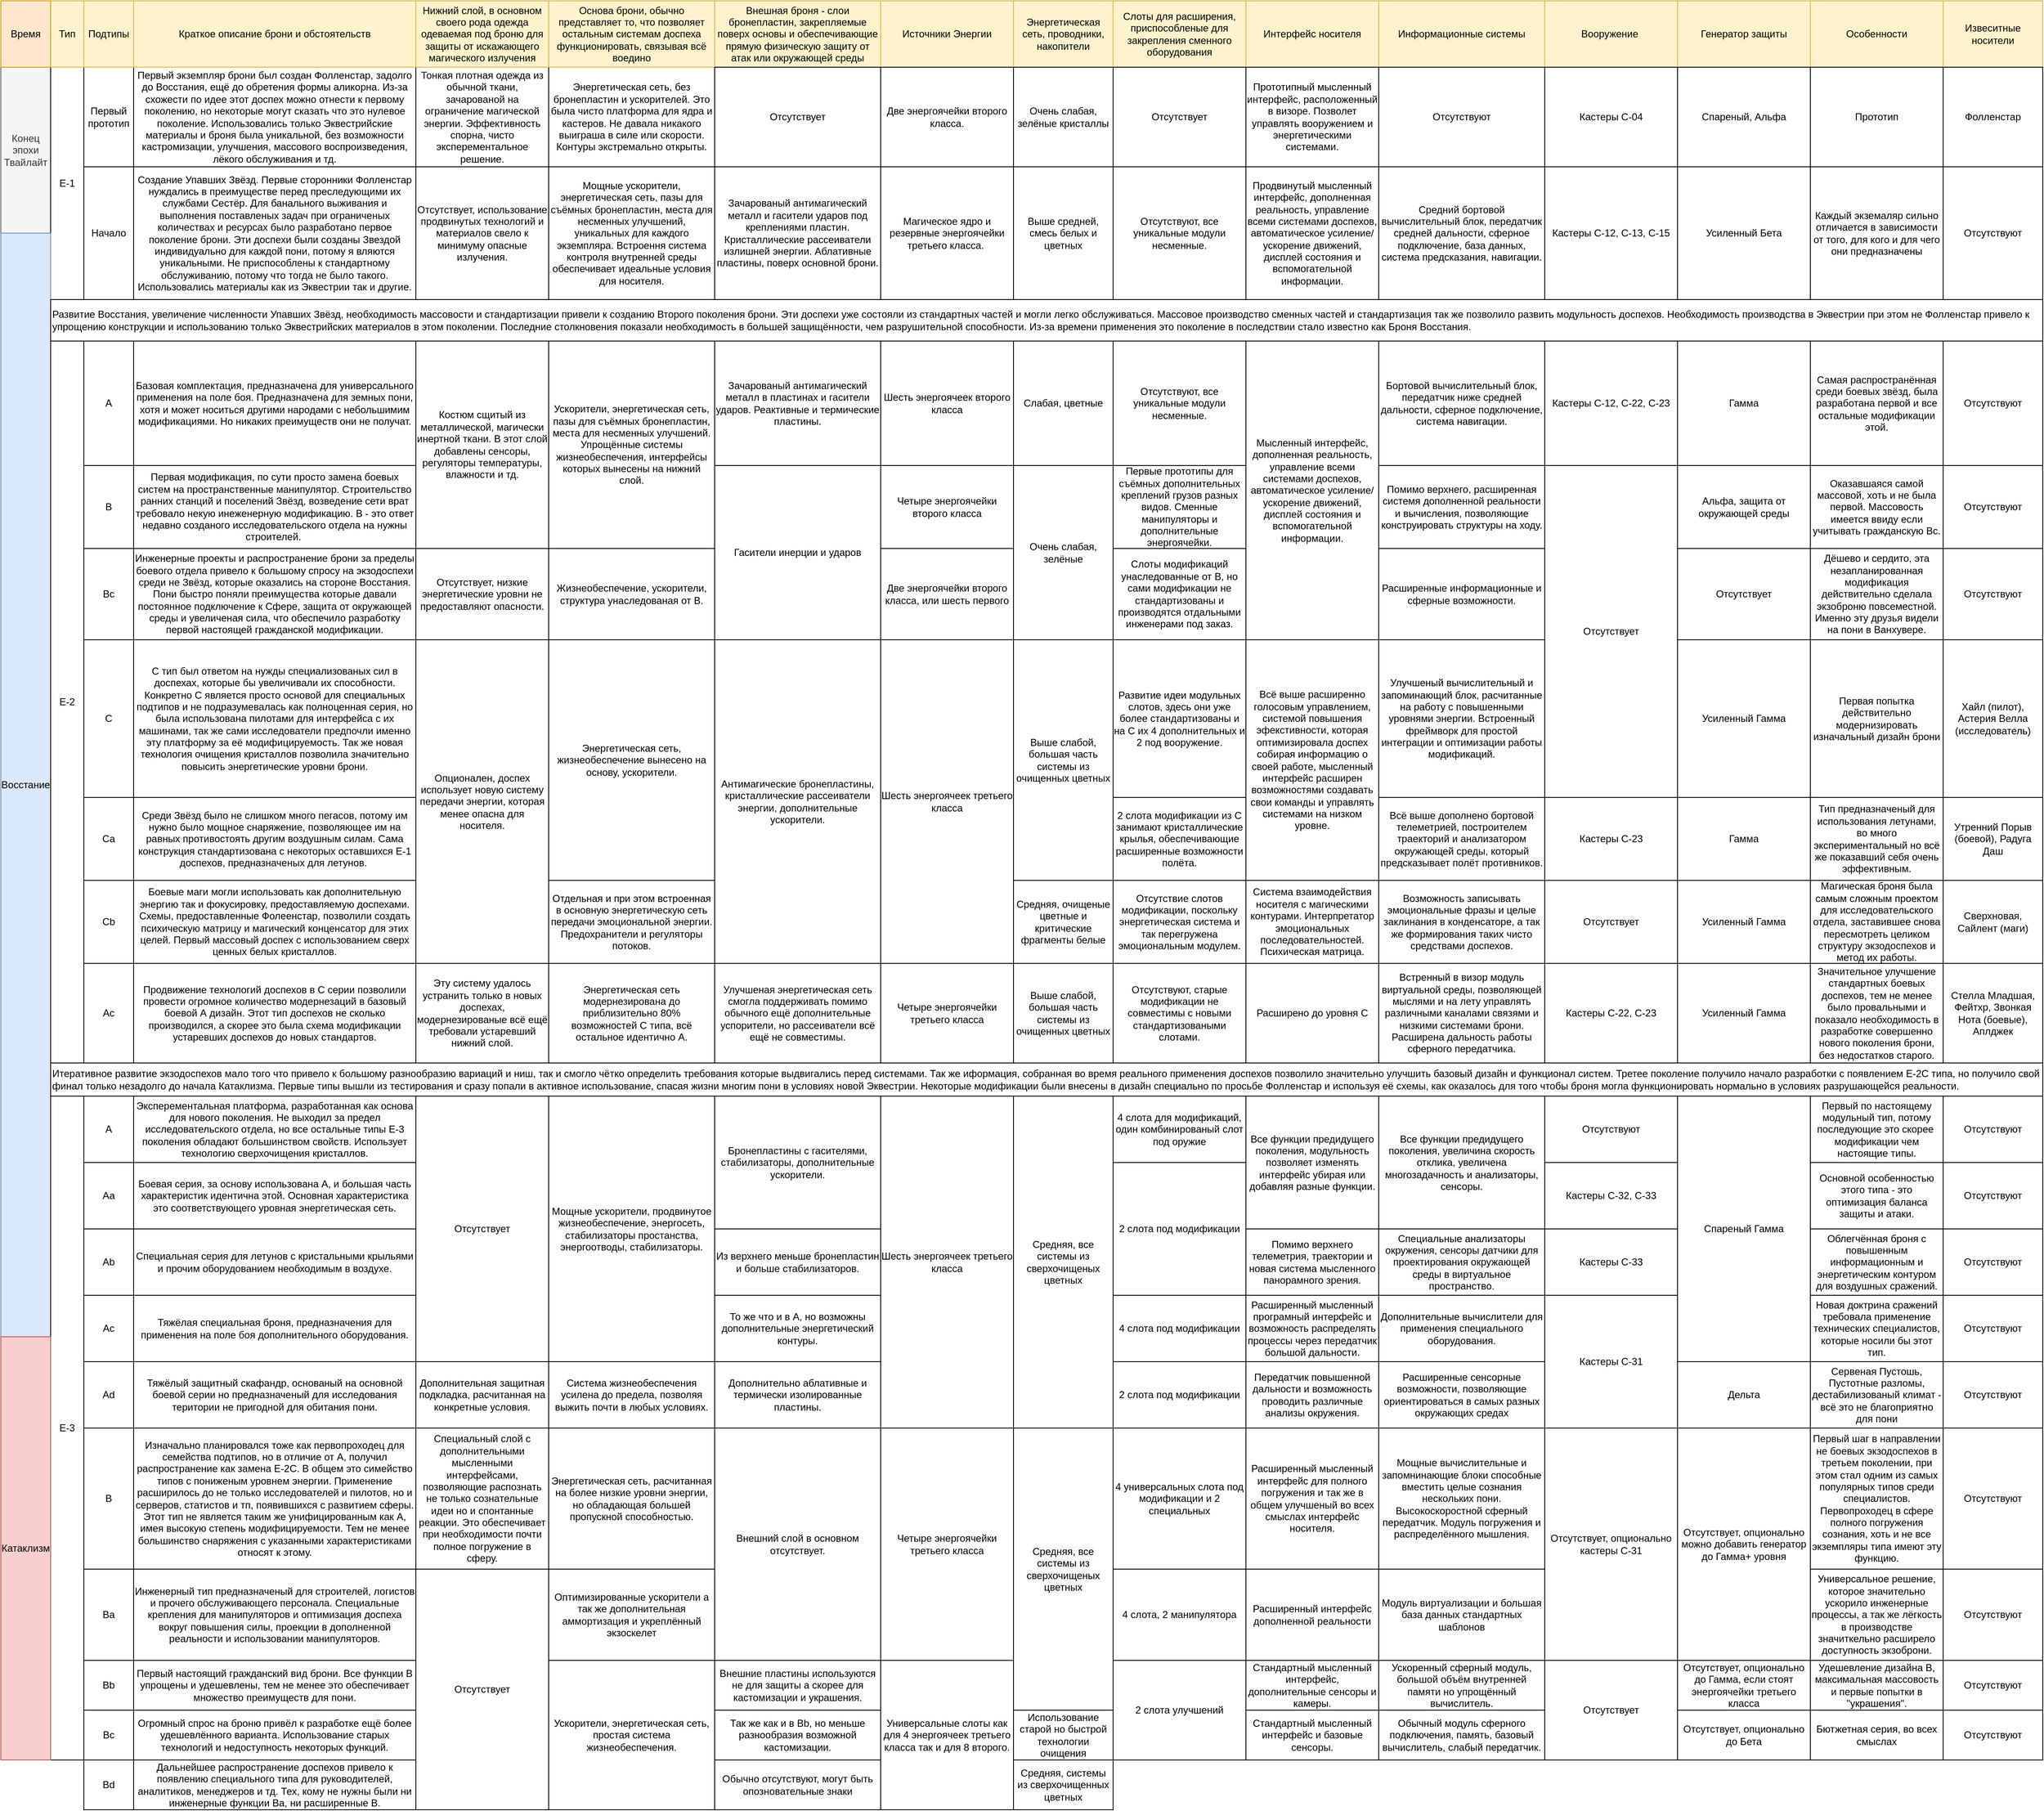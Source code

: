 <mxfile version="16.1.2" type="device"><diagram id="haF-Vt20uxTqzsdnE4zw" name="Page-1"><mxGraphModel dx="2271" dy="924" grid="1" gridSize="10" guides="1" tooltips="1" connect="1" arrows="1" fold="1" page="1" pageScale="1" pageWidth="850" pageHeight="1100" math="0" shadow="0"><root><mxCell id="0"/><mxCell id="1" parent="0"/><mxCell id="5jTyC49jJKsNOE4Yu5OL-2" value="&lt;div&gt;&lt;span&gt;Создание Упавших Звёзд. Первые сторонники Фолленстар нуждались в преимуществе перед преследующими их службами Сестёр. Для банального выживания и выполнения поставленых задач при ограниченых количествах и ресурсах было разработано первое поколение брони. Эти доспехи были созданы Звездой индивидуально для каждой пони, потому я вляются уникальными. Не приспособлены к стандартному обслуживанию, потому что тогда не было такого. Использовались материалы как из Эквестрии так и другие.&lt;/span&gt;&lt;/div&gt;" style="rounded=0;whiteSpace=wrap;html=1;align=center;" parent="1" vertex="1"><mxGeometry x="20" y="240" width="340" height="160" as="geometry"/></mxCell><mxCell id="5jTyC49jJKsNOE4Yu5OL-4" value="Конец эпохи Твайлайт" style="rounded=0;whiteSpace=wrap;html=1;fillColor=#f5f5f5;strokeColor=#666666;fontColor=#333333;" parent="1" vertex="1"><mxGeometry x="-140" y="120" width="60" height="200" as="geometry"/></mxCell><mxCell id="5jTyC49jJKsNOE4Yu5OL-5" value="E-1" style="whiteSpace=wrap;html=1;" parent="1" vertex="1"><mxGeometry x="-80" y="120" width="40" height="280" as="geometry"/></mxCell><mxCell id="5jTyC49jJKsNOE4Yu5OL-6" value="&lt;div&gt;&lt;span&gt;Первый экземпляр брони был создан Фолленстар, задолго до Восстания, ещё до обретения формы аликорна. Из-за схожести по идее этот доспех можно отнести к первому поколению, но некоторые могут сказать что это нулевое поколение. Использовались только Эквестрийские материалы и броня была уникальной, без возможности кастромизации, улучшения, массового воспроизведения, лёкого обслуживания и тд.&lt;/span&gt;&lt;/div&gt;" style="rounded=0;whiteSpace=wrap;html=1;align=center;" parent="1" vertex="1"><mxGeometry x="20" y="120" width="340" height="120" as="geometry"/></mxCell><mxCell id="5jTyC49jJKsNOE4Yu5OL-7" value="Тонкая плотная одежда из обычной ткани, зачарованой на ограничение магической энергии. Эффективность спорна, чисто эксперементальное решение." style="whiteSpace=wrap;html=1;" parent="1" vertex="1"><mxGeometry x="360" y="120" width="160" height="120" as="geometry"/></mxCell><mxCell id="5jTyC49jJKsNOE4Yu5OL-8" value="Энергетическая сеть, без бронепластин и ускорителей. Это была чисто платформа для ядра и кастеров. Не давала никакого выиграша в силе или скорости. Контуры экстремально открыты." style="whiteSpace=wrap;html=1;" parent="1" vertex="1"><mxGeometry x="520" y="120" width="200" height="120" as="geometry"/></mxCell><mxCell id="5jTyC49jJKsNOE4Yu5OL-9" value="Нижний слой, в основном своего рода одежда одеваемая под броню для защиты от искажающего магического излучения" style="whiteSpace=wrap;html=1;fillColor=#fff2cc;strokeColor=#d6b656;" parent="1" vertex="1"><mxGeometry x="360" y="40" width="160" height="80" as="geometry"/></mxCell><mxCell id="5jTyC49jJKsNOE4Yu5OL-10" value="Основа брони, обычно представляет то, что позволяет остальным системам доспеха функционировать, связывая всё воедино" style="whiteSpace=wrap;html=1;fillColor=#fff2cc;strokeColor=#d6b656;" parent="1" vertex="1"><mxGeometry x="520" y="40" width="200" height="80" as="geometry"/></mxCell><mxCell id="5jTyC49jJKsNOE4Yu5OL-11" value="Внешная броня - слои бронепластин, закрепляемые поверх основы и обеспечивающие прямую физическую защиту от атак или окружающей среды" style="whiteSpace=wrap;html=1;fillColor=#fff2cc;strokeColor=#d6b656;" parent="1" vertex="1"><mxGeometry x="720" y="40" width="200" height="80" as="geometry"/></mxCell><mxCell id="5jTyC49jJKsNOE4Yu5OL-12" value="Отсутствует" style="whiteSpace=wrap;html=1;" parent="1" vertex="1"><mxGeometry x="720" y="120" width="200" height="120" as="geometry"/></mxCell><mxCell id="5jTyC49jJKsNOE4Yu5OL-13" value="Слоты для расширения, приспособленые для закрепления сменного оборудования" style="whiteSpace=wrap;html=1;fillColor=#fff2cc;strokeColor=#d6b656;" parent="1" vertex="1"><mxGeometry x="1200" y="40" width="160" height="80" as="geometry"/></mxCell><mxCell id="5jTyC49jJKsNOE4Yu5OL-14" value="Отсутствует" style="whiteSpace=wrap;html=1;" parent="1" vertex="1"><mxGeometry x="1200" y="120" width="160" height="120" as="geometry"/></mxCell><mxCell id="5jTyC49jJKsNOE4Yu5OL-15" value="Вооружение&amp;nbsp;" style="whiteSpace=wrap;html=1;fillColor=#fff2cc;strokeColor=#d6b656;" parent="1" vertex="1"><mxGeometry x="1720" y="40" width="160" height="80" as="geometry"/></mxCell><mxCell id="5jTyC49jJKsNOE4Yu5OL-16" value="Кастеры C-04" style="whiteSpace=wrap;html=1;" parent="1" vertex="1"><mxGeometry x="1720" y="120" width="160" height="120" as="geometry"/></mxCell><mxCell id="5jTyC49jJKsNOE4Yu5OL-17" value="Генератор защиты" style="whiteSpace=wrap;html=1;fillColor=#fff2cc;strokeColor=#d6b656;" parent="1" vertex="1"><mxGeometry x="1880" y="40" width="160" height="80" as="geometry"/></mxCell><mxCell id="5jTyC49jJKsNOE4Yu5OL-24" value="Источники Энергии" style="whiteSpace=wrap;html=1;fillColor=#fff2cc;strokeColor=#d6b656;" parent="1" vertex="1"><mxGeometry x="920" y="40" width="160" height="80" as="geometry"/></mxCell><mxCell id="5jTyC49jJKsNOE4Yu5OL-25" value="Энергетическая сеть, проводники, накопители" style="whiteSpace=wrap;html=1;fillColor=#fff2cc;strokeColor=#d6b656;" parent="1" vertex="1"><mxGeometry x="1080" y="40" width="120" height="80" as="geometry"/></mxCell><mxCell id="5jTyC49jJKsNOE4Yu5OL-26" value="Две энергоячейки второго класса." style="whiteSpace=wrap;html=1;" parent="1" vertex="1"><mxGeometry x="920" y="120" width="160" height="120" as="geometry"/></mxCell><mxCell id="5jTyC49jJKsNOE4Yu5OL-27" value="Очень слабая, зелёные кристаллы" style="whiteSpace=wrap;html=1;" parent="1" vertex="1"><mxGeometry x="1080" y="120" width="120" height="120" as="geometry"/></mxCell><mxCell id="5jTyC49jJKsNOE4Yu5OL-28" value="Интерфейс носителя" style="whiteSpace=wrap;html=1;fillColor=#fff2cc;strokeColor=#d6b656;" parent="1" vertex="1"><mxGeometry x="1360" y="40" width="160" height="80" as="geometry"/></mxCell><mxCell id="5jTyC49jJKsNOE4Yu5OL-29" value="Прототипный мысленный интерфейс, расположенный в визоре. Позволет управлять вооружением и энергетическими системами." style="whiteSpace=wrap;html=1;" parent="1" vertex="1"><mxGeometry x="1360" y="120" width="160" height="120" as="geometry"/></mxCell><mxCell id="5jTyC49jJKsNOE4Yu5OL-30" value="Информационные системы" style="whiteSpace=wrap;html=1;fillColor=#fff2cc;strokeColor=#d6b656;" parent="1" vertex="1"><mxGeometry x="1520" y="40" width="200" height="80" as="geometry"/></mxCell><mxCell id="5jTyC49jJKsNOE4Yu5OL-31" value="Отсутствуют" style="whiteSpace=wrap;html=1;" parent="1" vertex="1"><mxGeometry x="1520" y="120" width="200" height="120" as="geometry"/></mxCell><mxCell id="5jTyC49jJKsNOE4Yu5OL-32" value="Спареный, Альфа" style="whiteSpace=wrap;html=1;" parent="1" vertex="1"><mxGeometry x="1880" y="120" width="160" height="120" as="geometry"/></mxCell><mxCell id="5jTyC49jJKsNOE4Yu5OL-33" value="Особенности" style="whiteSpace=wrap;html=1;fillColor=#fff2cc;strokeColor=#d6b656;" parent="1" vertex="1"><mxGeometry x="2040" y="40" width="160" height="80" as="geometry"/></mxCell><mxCell id="5jTyC49jJKsNOE4Yu5OL-34" value="Прототип" style="whiteSpace=wrap;html=1;" parent="1" vertex="1"><mxGeometry x="2040" y="120" width="160" height="120" as="geometry"/></mxCell><mxCell id="5jTyC49jJKsNOE4Yu5OL-35" value="Краткое описание брони и обстоятельств" style="whiteSpace=wrap;html=1;fillColor=#fff2cc;strokeColor=#d6b656;" parent="1" vertex="1"><mxGeometry x="20" y="40" width="340" height="80" as="geometry"/></mxCell><mxCell id="5jTyC49jJKsNOE4Yu5OL-36" value="Первый прототип" style="whiteSpace=wrap;html=1;" parent="1" vertex="1"><mxGeometry x="-40" y="120" width="60" height="120" as="geometry"/></mxCell><mxCell id="5jTyC49jJKsNOE4Yu5OL-38" value="Подтипы" style="whiteSpace=wrap;html=1;fillColor=#fff2cc;strokeColor=#d6b656;" parent="1" vertex="1"><mxGeometry x="-40" y="40" width="60" height="80" as="geometry"/></mxCell><mxCell id="5jTyC49jJKsNOE4Yu5OL-39" value="Тип" style="whiteSpace=wrap;html=1;fillColor=#fff2cc;strokeColor=#d6b656;" parent="1" vertex="1"><mxGeometry x="-80" y="40" width="40" height="80" as="geometry"/></mxCell><mxCell id="5jTyC49jJKsNOE4Yu5OL-40" value="Время" style="whiteSpace=wrap;html=1;fillColor=#ffe6cc;strokeColor=#d79b00;" parent="1" vertex="1"><mxGeometry x="-140" y="40" width="60" height="80" as="geometry"/></mxCell><mxCell id="5jTyC49jJKsNOE4Yu5OL-43" value="Начало" style="whiteSpace=wrap;html=1;" parent="1" vertex="1"><mxGeometry x="-40" y="240" width="60" height="160" as="geometry"/></mxCell><mxCell id="5jTyC49jJKsNOE4Yu5OL-44" value="Отсутствует, использование продвинутых технологий и материалов свело к минимуму опасные излучения." style="whiteSpace=wrap;html=1;" parent="1" vertex="1"><mxGeometry x="360" y="240" width="160" height="160" as="geometry"/></mxCell><mxCell id="5jTyC49jJKsNOE4Yu5OL-45" value="Восстание" style="whiteSpace=wrap;html=1;fillColor=#dae8fc;strokeColor=#6c8ebf;" parent="1" vertex="1"><mxGeometry x="-140" y="320" width="60" height="1330" as="geometry"/></mxCell><mxCell id="5jTyC49jJKsNOE4Yu5OL-46" value="Е-2" style="whiteSpace=wrap;html=1;" parent="1" vertex="1"><mxGeometry x="-80" y="450" width="40" height="870" as="geometry"/></mxCell><mxCell id="5jTyC49jJKsNOE4Yu5OL-47" value="Развитие Восстания, увеличение численности Упавших Звёзд, необходимость массовости и стандартизации привели к созданию Второго поколения брони. Эти доспехи уже состояли из стандартных частей и могли легко обслуживаться. Массовое производство сменных частей и стандартизация так же позволило развить модульность доспехов. Необходимость производства в Эквестрии при этом не Фолленстар привело к упрощению конструкции и использованию только Эквестрийских материалов в этом поколении. Последние столкновения показали необходимость в большей защищённости, чем разрушительной способности. Из-за времени применения это поколение в последствии стало известно как Броня Восстания." style="whiteSpace=wrap;html=1;align=left;" parent="1" vertex="1"><mxGeometry x="-80" y="400" width="2400" height="50" as="geometry"/></mxCell><mxCell id="5jTyC49jJKsNOE4Yu5OL-48" value="Мощные ускорители, энергетическая сеть, пазы для съёмных бронепластин, места для несменных улучшений, уникальных для каждого экземпляра. Встроення система контроля внутренней среды обеспечивает идеальные условия для носителя." style="whiteSpace=wrap;html=1;" parent="1" vertex="1"><mxGeometry x="520" y="240" width="200" height="160" as="geometry"/></mxCell><mxCell id="5jTyC49jJKsNOE4Yu5OL-49" value="Зачарованый антимагический металл и гасители ударов под креплениями пластин. Кристаллические рассеиватели излишней энергии. Аблативные пластины, поверх основной брони." style="whiteSpace=wrap;html=1;" parent="1" vertex="1"><mxGeometry x="720" y="240" width="200" height="160" as="geometry"/></mxCell><mxCell id="5jTyC49jJKsNOE4Yu5OL-50" value="Магическое ядро и резервные энергоячейки третьего класса.&amp;nbsp;" style="whiteSpace=wrap;html=1;" parent="1" vertex="1"><mxGeometry x="920" y="240" width="160" height="160" as="geometry"/></mxCell><mxCell id="5jTyC49jJKsNOE4Yu5OL-52" value="Выше средней, смесь белых и цветных" style="rounded=0;whiteSpace=wrap;html=1;" parent="1" vertex="1"><mxGeometry x="1080" y="240" width="120" height="160" as="geometry"/></mxCell><mxCell id="5jTyC49jJKsNOE4Yu5OL-53" value="Отсутствуют, все уникальные модули несменные." style="whiteSpace=wrap;html=1;" parent="1" vertex="1"><mxGeometry x="1200" y="240" width="160" height="160" as="geometry"/></mxCell><mxCell id="5jTyC49jJKsNOE4Yu5OL-54" value="Продвинутый мысленный интерфейс, дополненная реальность, управление всеми системами доспехов, автоматическое усиление/ускорение движений, дисплей состояния и вспомогательной информации." style="whiteSpace=wrap;html=1;" parent="1" vertex="1"><mxGeometry x="1360" y="240" width="160" height="160" as="geometry"/></mxCell><mxCell id="5jTyC49jJKsNOE4Yu5OL-55" value="Средний бортовой вычислительный блок, передатчик средней дальности, сферное подключение, база данных, система предсказания, навигации." style="whiteSpace=wrap;html=1;" parent="1" vertex="1"><mxGeometry x="1520" y="240" width="200" height="160" as="geometry"/></mxCell><mxCell id="5jTyC49jJKsNOE4Yu5OL-56" value="Кастеры С-12, С-13, С-15" style="whiteSpace=wrap;html=1;" parent="1" vertex="1"><mxGeometry x="1720" y="240" width="160" height="160" as="geometry"/></mxCell><mxCell id="5jTyC49jJKsNOE4Yu5OL-57" value="Усиленный Бета" style="whiteSpace=wrap;html=1;" parent="1" vertex="1"><mxGeometry x="1880" y="240" width="160" height="160" as="geometry"/></mxCell><mxCell id="5jTyC49jJKsNOE4Yu5OL-58" value="Каждый экземаляр сильно отличается в зависимости от того, для кого и для чего они предназначены" style="whiteSpace=wrap;html=1;" parent="1" vertex="1"><mxGeometry x="2040" y="240" width="160" height="160" as="geometry"/></mxCell><mxCell id="5jTyC49jJKsNOE4Yu5OL-59" value="A" style="whiteSpace=wrap;html=1;" parent="1" vertex="1"><mxGeometry x="-40" y="450" width="60" height="150" as="geometry"/></mxCell><mxCell id="5jTyC49jJKsNOE4Yu5OL-60" value="Базовая комплектация, предназначена для универсального применения на поле боя. Предназначена для земных пони, хотя и может носиться другими народами с небольшимим модификациями. Но никаких преимуществ они не получат." style="whiteSpace=wrap;html=1;" parent="1" vertex="1"><mxGeometry x="20" y="450" width="340" height="150" as="geometry"/></mxCell><mxCell id="5jTyC49jJKsNOE4Yu5OL-61" value="Костюм сщитый из металлической, магически инертной ткани. В этот слой добавлены сенсоры, регуляторы температуры, влажности и тд." style="whiteSpace=wrap;html=1;" parent="1" vertex="1"><mxGeometry x="360" y="450" width="160" height="250" as="geometry"/></mxCell><mxCell id="5jTyC49jJKsNOE4Yu5OL-62" value="Ускорители, энергетическая сеть, пазы для съёмных бронепластин, места для несменных улучшений. Упрощённые системы жизнеобеспечения, интерфейсы которых вынесены на нижний слой." style="whiteSpace=wrap;html=1;" parent="1" vertex="1"><mxGeometry x="520" y="450" width="200" height="250" as="geometry"/></mxCell><mxCell id="5jTyC49jJKsNOE4Yu5OL-63" value="Зачарованый антимагический металл в пластинах и гасители ударов. Реактивные и термические пластины." style="whiteSpace=wrap;html=1;" parent="1" vertex="1"><mxGeometry x="720" y="450" width="200" height="150" as="geometry"/></mxCell><mxCell id="5jTyC49jJKsNOE4Yu5OL-64" value="Шесть энергоячеек второго класса" style="whiteSpace=wrap;html=1;" parent="1" vertex="1"><mxGeometry x="920" y="450" width="160" height="150" as="geometry"/></mxCell><mxCell id="5jTyC49jJKsNOE4Yu5OL-66" value="Слабая, цветные" style="rounded=0;whiteSpace=wrap;html=1;" parent="1" vertex="1"><mxGeometry x="1080" y="450" width="120" height="150" as="geometry"/></mxCell><mxCell id="5jTyC49jJKsNOE4Yu5OL-67" value="Отсутствуют, все уникальные модули несменные." style="whiteSpace=wrap;html=1;" parent="1" vertex="1"><mxGeometry x="1200" y="450" width="160" height="150" as="geometry"/></mxCell><mxCell id="5jTyC49jJKsNOE4Yu5OL-68" value="Мысленный интерфейс, дополненная реальность, управление всеми системами доспехов, автоматическое усиление/ускорение движений, дисплей состояния и вспомогательной информации." style="whiteSpace=wrap;html=1;" parent="1" vertex="1"><mxGeometry x="1360" y="450" width="160" height="360" as="geometry"/></mxCell><mxCell id="5jTyC49jJKsNOE4Yu5OL-69" value="Бортовой вычислительный блок, передатчик ниже средней дальности, сферное подключение, система навигации." style="whiteSpace=wrap;html=1;" parent="1" vertex="1"><mxGeometry x="1520" y="450" width="200" height="150" as="geometry"/></mxCell><mxCell id="5jTyC49jJKsNOE4Yu5OL-70" value="Кастеры С-12, С-22, С-23" style="whiteSpace=wrap;html=1;" parent="1" vertex="1"><mxGeometry x="1720" y="450" width="160" height="150" as="geometry"/></mxCell><mxCell id="5jTyC49jJKsNOE4Yu5OL-71" value="Гамма" style="whiteSpace=wrap;html=1;" parent="1" vertex="1"><mxGeometry x="1880" y="450" width="160" height="150" as="geometry"/></mxCell><mxCell id="5jTyC49jJKsNOE4Yu5OL-72" value="Самая распространённая среди боевых звёзд, была разработана первой и все остальные модификации этой." style="whiteSpace=wrap;html=1;" parent="1" vertex="1"><mxGeometry x="2040" y="450" width="160" height="150" as="geometry"/></mxCell><mxCell id="5jTyC49jJKsNOE4Yu5OL-73" value="B" style="whiteSpace=wrap;html=1;" parent="1" vertex="1"><mxGeometry x="-40" y="600" width="60" height="100" as="geometry"/></mxCell><mxCell id="5jTyC49jJKsNOE4Yu5OL-74" value="Первая модификация, по сути просто замена боевых систем на пространственные манипулятор. Строительство ранних станций и поселений Звёзд, возведение сети врат требовало некую инеженерную модификацию. В - это ответ недавно созданого исследовательского отдела на нужны строителей.&amp;nbsp;" style="whiteSpace=wrap;html=1;" parent="1" vertex="1"><mxGeometry x="20" y="600" width="340" height="100" as="geometry"/></mxCell><mxCell id="5jTyC49jJKsNOE4Yu5OL-75" value="Гасители инерции и ударов" style="whiteSpace=wrap;html=1;" parent="1" vertex="1"><mxGeometry x="720" y="600" width="200" height="210" as="geometry"/></mxCell><mxCell id="5jTyC49jJKsNOE4Yu5OL-76" value="Четыре энергоячейки второго класса" style="whiteSpace=wrap;html=1;" parent="1" vertex="1"><mxGeometry x="920" y="600" width="160" height="100" as="geometry"/></mxCell><mxCell id="5jTyC49jJKsNOE4Yu5OL-77" value="Очень слабая, зелёные" style="whiteSpace=wrap;html=1;" parent="1" vertex="1"><mxGeometry x="1080" y="600" width="120" height="210" as="geometry"/></mxCell><mxCell id="5jTyC49jJKsNOE4Yu5OL-79" value="Первые прототипы для съёмных дополнительных креплений грузов разных видов. Сменные манипуляторы и дополнительные энергоячейки." style="whiteSpace=wrap;html=1;" parent="1" vertex="1"><mxGeometry x="1200" y="600" width="160" height="100" as="geometry"/></mxCell><mxCell id="5jTyC49jJKsNOE4Yu5OL-80" value="Помимо верхнего, расширенная системя дополненной реальности и вычисления, позволяющие конструировать структуры на ходу." style="whiteSpace=wrap;html=1;" parent="1" vertex="1"><mxGeometry x="1520" y="600" width="200" height="100" as="geometry"/></mxCell><mxCell id="5jTyC49jJKsNOE4Yu5OL-81" value="Отсутствует" style="whiteSpace=wrap;html=1;" parent="1" vertex="1"><mxGeometry x="1720" y="600" width="160" height="400" as="geometry"/></mxCell><mxCell id="5jTyC49jJKsNOE4Yu5OL-82" value="Альфа, защита от окружающей среды" style="whiteSpace=wrap;html=1;" parent="1" vertex="1"><mxGeometry x="1880" y="600" width="160" height="100" as="geometry"/></mxCell><mxCell id="5jTyC49jJKsNOE4Yu5OL-83" value="Оказавшаяся самой массовой, хоть и не была первой. Массовость имеется ввиду если учитывать гражданскую Вс." style="whiteSpace=wrap;html=1;" parent="1" vertex="1"><mxGeometry x="2040" y="600" width="160" height="100" as="geometry"/></mxCell><mxCell id="5jTyC49jJKsNOE4Yu5OL-84" value="Вс" style="whiteSpace=wrap;html=1;" parent="1" vertex="1"><mxGeometry x="-40" y="700" width="60" height="110" as="geometry"/></mxCell><mxCell id="5jTyC49jJKsNOE4Yu5OL-85" value="Инженерные проекты и распространение брони за пределы боевого отдела привело к большому спросу на экзодоспехи среди не Звёзд, которые оказались на стороне Восстания. Пони быстро поняли преимущества которые давали постоянное подключение к Сфере, защита от окружающей среды и увеличеная сила, что обеспечило разработку первой настоящей гражданской модификации." style="whiteSpace=wrap;html=1;" parent="1" vertex="1"><mxGeometry x="20" y="700" width="340" height="110" as="geometry"/></mxCell><mxCell id="5jTyC49jJKsNOE4Yu5OL-86" value="Отсутствует, низкие энергетические уровни не предоставляют опасности." style="whiteSpace=wrap;html=1;" parent="1" vertex="1"><mxGeometry x="360" y="700" width="160" height="110" as="geometry"/></mxCell><mxCell id="5jTyC49jJKsNOE4Yu5OL-87" value="Жизнеобеспечение, ускорители, структура унаследованая от В." style="whiteSpace=wrap;html=1;" parent="1" vertex="1"><mxGeometry x="520" y="700" width="200" height="110" as="geometry"/></mxCell><mxCell id="5jTyC49jJKsNOE4Yu5OL-89" value="Две энергоячейки второго класса, или шесть первого" style="whiteSpace=wrap;html=1;" parent="1" vertex="1"><mxGeometry x="920" y="700" width="160" height="110" as="geometry"/></mxCell><mxCell id="5jTyC49jJKsNOE4Yu5OL-90" value="Слоты модификаций унаследованные от В, но сами модификации не стандартизованы и производятся отдальными инженерами под заказ." style="whiteSpace=wrap;html=1;" parent="1" vertex="1"><mxGeometry x="1200" y="700" width="160" height="110" as="geometry"/></mxCell><mxCell id="5jTyC49jJKsNOE4Yu5OL-91" value="Расширенные информационные и сферные возможности." style="whiteSpace=wrap;html=1;" parent="1" vertex="1"><mxGeometry x="1520" y="700" width="200" height="110" as="geometry"/></mxCell><mxCell id="5jTyC49jJKsNOE4Yu5OL-92" value="Отсутствует" style="whiteSpace=wrap;html=1;" parent="1" vertex="1"><mxGeometry x="1880" y="700" width="160" height="110" as="geometry"/></mxCell><mxCell id="5jTyC49jJKsNOE4Yu5OL-93" value="Дёшево и сердито, эта незапланированная модификация действительно сделала экзоброню повсеместной. Именно эту друзья видели на пони в Ванхувере." style="whiteSpace=wrap;html=1;" parent="1" vertex="1"><mxGeometry x="2040" y="700" width="160" height="110" as="geometry"/></mxCell><mxCell id="5jTyC49jJKsNOE4Yu5OL-94" value="С" style="whiteSpace=wrap;html=1;" parent="1" vertex="1"><mxGeometry x="-40" y="810" width="60" height="190" as="geometry"/></mxCell><mxCell id="5jTyC49jJKsNOE4Yu5OL-95" value="С тип был ответом на нужды специализованых сил в доспехах, которые бы увеличивали их способности. Конкретно С является просто основой для специальных подтипов и не подразумевалась как полноценная серия, но была использована пилотами для интерфейса с их машинами, так же сами исследователи предпочли именно эту платформу за её модифицируемость. Так же новая технология очищения кристаллов позволила значительно повысить энергетические уровни брони." style="whiteSpace=wrap;html=1;" parent="1" vertex="1"><mxGeometry x="20" y="810" width="340" height="190" as="geometry"/></mxCell><mxCell id="5jTyC49jJKsNOE4Yu5OL-96" value="Опционален, доспех использует новую систему передачи энергии, которая менее опасна для носителя." style="whiteSpace=wrap;html=1;" parent="1" vertex="1"><mxGeometry x="360" y="810" width="160" height="390" as="geometry"/></mxCell><mxCell id="5jTyC49jJKsNOE4Yu5OL-97" value="Энергетическая сеть, жизнеобеспечение вынесено на основу, ускорители." style="whiteSpace=wrap;html=1;" parent="1" vertex="1"><mxGeometry x="520" y="810" width="200" height="290" as="geometry"/></mxCell><mxCell id="5jTyC49jJKsNOE4Yu5OL-98" value="Антимагические бронепластины, кристаллические рассеиватели энергии, дополнительные ускорители." style="whiteSpace=wrap;html=1;" parent="1" vertex="1"><mxGeometry x="720" y="810" width="200" height="390" as="geometry"/></mxCell><mxCell id="5jTyC49jJKsNOE4Yu5OL-99" value="Шесть энергоячеек третьего класса" style="whiteSpace=wrap;html=1;" parent="1" vertex="1"><mxGeometry x="920" y="810" width="160" height="390" as="geometry"/></mxCell><mxCell id="5jTyC49jJKsNOE4Yu5OL-100" value="Выше слабой, большая часть системы из очищенных цветных" style="whiteSpace=wrap;html=1;" parent="1" vertex="1"><mxGeometry x="1080" y="810" width="120" height="290" as="geometry"/></mxCell><mxCell id="5jTyC49jJKsNOE4Yu5OL-101" value="Развитие идеи модульных слотов, здесь они уже более стандартизованы и на С их 4 дополнительных и 2 под вооружение." style="whiteSpace=wrap;html=1;" parent="1" vertex="1"><mxGeometry x="1200" y="810" width="160" height="190" as="geometry"/></mxCell><mxCell id="5jTyC49jJKsNOE4Yu5OL-102" value="Всё выше расширенно голосовым управлением, системой повышения эфекстивности, которая оптимизировала доспех собирая информацию о своей работе, мысленный интерфейс расширен возможностями создавать свои команды и управлять системами на низком уровне." style="whiteSpace=wrap;html=1;" parent="1" vertex="1"><mxGeometry x="1360" y="810" width="160" height="290" as="geometry"/></mxCell><mxCell id="5jTyC49jJKsNOE4Yu5OL-103" value="Улучшеный вычислительный и запоминающий блок, расчитанные на работу с повышенными уровнями энергии. Встроенный фреймворк для простой интеграции и оптимизации работы модификаций." style="whiteSpace=wrap;html=1;" parent="1" vertex="1"><mxGeometry x="1520" y="810" width="200" height="190" as="geometry"/></mxCell><mxCell id="5jTyC49jJKsNOE4Yu5OL-104" value="Усиленный Гамма" style="whiteSpace=wrap;html=1;" parent="1" vertex="1"><mxGeometry x="1880" y="810" width="160" height="190" as="geometry"/></mxCell><mxCell id="5jTyC49jJKsNOE4Yu5OL-105" value="Первая попытка действительно модернизировать изначальный дизайн брони" style="whiteSpace=wrap;html=1;" parent="1" vertex="1"><mxGeometry x="2040" y="810" width="160" height="190" as="geometry"/></mxCell><mxCell id="5jTyC49jJKsNOE4Yu5OL-106" value="Са" style="whiteSpace=wrap;html=1;" parent="1" vertex="1"><mxGeometry x="-40" y="1000" width="60" height="100" as="geometry"/></mxCell><mxCell id="5jTyC49jJKsNOE4Yu5OL-107" value="Среди Звёзд было не слишком много пегасов, потому им нужно было мощное снаряжение, позволяющее им на равных противостоять другим воздушным силам. Сама конструкция стандартизована с некоторых оставшихся Е-1 доспехов, предназначеных для летунов.&amp;nbsp;" style="whiteSpace=wrap;html=1;" parent="1" vertex="1"><mxGeometry x="20" y="1000" width="340" height="100" as="geometry"/></mxCell><mxCell id="5jTyC49jJKsNOE4Yu5OL-109" value="2 слота модификации из С занимают кристаллические крылья, обеспечивающие расширенные возможности полёта." style="whiteSpace=wrap;html=1;" parent="1" vertex="1"><mxGeometry x="1200" y="1000" width="160" height="100" as="geometry"/></mxCell><mxCell id="5jTyC49jJKsNOE4Yu5OL-110" value="Всё выше дополнено бортовой телеметрией, построителем траекторий и анализатором окружающей среды, который предсказывает полёт противников." style="whiteSpace=wrap;html=1;" parent="1" vertex="1"><mxGeometry x="1520" y="1000" width="200" height="100" as="geometry"/></mxCell><mxCell id="5jTyC49jJKsNOE4Yu5OL-112" value="Кастеры С-23" style="whiteSpace=wrap;html=1;" parent="1" vertex="1"><mxGeometry x="1720" y="1000" width="160" height="100" as="geometry"/></mxCell><mxCell id="5jTyC49jJKsNOE4Yu5OL-113" value="Гамма" style="whiteSpace=wrap;html=1;" parent="1" vertex="1"><mxGeometry x="1880" y="1000" width="160" height="100" as="geometry"/></mxCell><mxCell id="5jTyC49jJKsNOE4Yu5OL-114" value="Тип предназначеный для использования летунами, во много экспериментальный но всё же показавший себя очень эффективным." style="whiteSpace=wrap;html=1;" parent="1" vertex="1"><mxGeometry x="2040" y="1000" width="160" height="100" as="geometry"/></mxCell><mxCell id="5jTyC49jJKsNOE4Yu5OL-115" value="Сb" style="whiteSpace=wrap;html=1;" parent="1" vertex="1"><mxGeometry x="-40" y="1100" width="60" height="100" as="geometry"/></mxCell><mxCell id="5jTyC49jJKsNOE4Yu5OL-116" value="Боевые маги могли использовать как дополнительную энергию так и фокусировку, предоставляемую доспехами. Схемы, предоставленные Фолеенстар, позволили создать психическую матрицу и магический конценсатор для этих целей. Первый массовый доспех с использованием сверх ценных белых кристаллов." style="whiteSpace=wrap;html=1;" parent="1" vertex="1"><mxGeometry x="20" y="1100" width="340" height="100" as="geometry"/></mxCell><mxCell id="5jTyC49jJKsNOE4Yu5OL-117" value="Отдельная и при этом встроенная в основную энергетическую сеть передачи эмоциональной энергии. Предохранители и регуляторы потоков." style="whiteSpace=wrap;html=1;" parent="1" vertex="1"><mxGeometry x="520" y="1100" width="200" height="100" as="geometry"/></mxCell><mxCell id="5jTyC49jJKsNOE4Yu5OL-118" value="Средняя, очищеные цветные и критические фрагменты белые" style="whiteSpace=wrap;html=1;" parent="1" vertex="1"><mxGeometry x="1080" y="1100" width="120" height="100" as="geometry"/></mxCell><mxCell id="5jTyC49jJKsNOE4Yu5OL-119" value="Отсутствие слотов модификации, поскольку энергетическая система и так перегружена эмоциональным модулем." style="whiteSpace=wrap;html=1;" parent="1" vertex="1"><mxGeometry x="1200" y="1100" width="160" height="100" as="geometry"/></mxCell><mxCell id="5jTyC49jJKsNOE4Yu5OL-120" value="Система взаимодействия носителя с магическими контурами. Интерпретатор эмоциональных последовательностей. Психическая матрица." style="whiteSpace=wrap;html=1;" parent="1" vertex="1"><mxGeometry x="1360" y="1100" width="160" height="100" as="geometry"/></mxCell><mxCell id="5jTyC49jJKsNOE4Yu5OL-121" value="Возможность записывать эмоциональные фразы и целые заклинания в конденсаторе, а так же формирования таких чисто средствами доспехов." style="whiteSpace=wrap;html=1;" parent="1" vertex="1"><mxGeometry x="1520" y="1100" width="200" height="100" as="geometry"/></mxCell><mxCell id="5jTyC49jJKsNOE4Yu5OL-122" value="Отсутствует" style="whiteSpace=wrap;html=1;" parent="1" vertex="1"><mxGeometry x="1720" y="1100" width="160" height="100" as="geometry"/></mxCell><mxCell id="5jTyC49jJKsNOE4Yu5OL-123" value="Усиленный Гамма" style="whiteSpace=wrap;html=1;" parent="1" vertex="1"><mxGeometry x="1880" y="1100" width="160" height="100" as="geometry"/></mxCell><mxCell id="5jTyC49jJKsNOE4Yu5OL-124" value="Магическая броня была самым сложным проектом для исследовательского отдела, заставившее снова пересмотреть целиком структуру экзодоспехов и метод их работы." style="whiteSpace=wrap;html=1;" parent="1" vertex="1"><mxGeometry x="2040" y="1100" width="160" height="100" as="geometry"/></mxCell><mxCell id="5jTyC49jJKsNOE4Yu5OL-125" value="Ас" style="whiteSpace=wrap;html=1;" parent="1" vertex="1"><mxGeometry x="-40" y="1200" width="60" height="120" as="geometry"/></mxCell><mxCell id="5jTyC49jJKsNOE4Yu5OL-126" value="Продвижение технологий доспехов в С серии позволили провести огромное количество модернезаций в базовый боевой А дизайн. Этот тип доспехов не сколько производился, а скорее это была схема модификации устаревших доспехов до новых стандартов." style="whiteSpace=wrap;html=1;" parent="1" vertex="1"><mxGeometry x="20" y="1200" width="340" height="120" as="geometry"/></mxCell><mxCell id="5jTyC49jJKsNOE4Yu5OL-127" value="Извеситные носители" style="whiteSpace=wrap;html=1;fillColor=#fff2cc;strokeColor=#d6b656;" parent="1" vertex="1"><mxGeometry x="2200" y="40" width="120" height="80" as="geometry"/></mxCell><mxCell id="5jTyC49jJKsNOE4Yu5OL-128" value="Фолленстар" style="whiteSpace=wrap;html=1;" parent="1" vertex="1"><mxGeometry x="2200" y="120" width="120" height="120" as="geometry"/></mxCell><mxCell id="5jTyC49jJKsNOE4Yu5OL-129" value="Отсутствуют" style="whiteSpace=wrap;html=1;" parent="1" vertex="1"><mxGeometry x="2200" y="240" width="120" height="160" as="geometry"/></mxCell><mxCell id="5jTyC49jJKsNOE4Yu5OL-130" value="Отсутствуют" style="whiteSpace=wrap;html=1;" parent="1" vertex="1"><mxGeometry x="2200" y="450" width="120" height="150" as="geometry"/></mxCell><mxCell id="5jTyC49jJKsNOE4Yu5OL-131" value="Отсутствуют" style="whiteSpace=wrap;html=1;" parent="1" vertex="1"><mxGeometry x="2200" y="600" width="120" height="100" as="geometry"/></mxCell><mxCell id="5jTyC49jJKsNOE4Yu5OL-132" value="Отсутствуют" style="whiteSpace=wrap;html=1;" parent="1" vertex="1"><mxGeometry x="2200" y="700" width="120" height="110" as="geometry"/></mxCell><mxCell id="5jTyC49jJKsNOE4Yu5OL-133" value="Хайл (пилот), Астерия Велла (исследователь)" style="whiteSpace=wrap;html=1;" parent="1" vertex="1"><mxGeometry x="2200" y="810" width="120" height="190" as="geometry"/></mxCell><mxCell id="5jTyC49jJKsNOE4Yu5OL-134" value="Утренний Порыв (боевой), Радуга Даш" style="whiteSpace=wrap;html=1;" parent="1" vertex="1"><mxGeometry x="2200" y="1000" width="120" height="100" as="geometry"/></mxCell><mxCell id="5jTyC49jJKsNOE4Yu5OL-135" value="Сверхновая, Сайлент (маги)" style="whiteSpace=wrap;html=1;" parent="1" vertex="1"><mxGeometry x="2200" y="1100" width="120" height="100" as="geometry"/></mxCell><mxCell id="5jTyC49jJKsNOE4Yu5OL-136" value="Эту систему удалось устранить только в новых доспехах, модернезированые всё ещё требовали устаревший нижний слой." style="whiteSpace=wrap;html=1;" parent="1" vertex="1"><mxGeometry x="360" y="1200" width="160" height="120" as="geometry"/></mxCell><mxCell id="5jTyC49jJKsNOE4Yu5OL-137" value="Энергетическая сеть модернезирована до приблизительно 80% возможностей С типа, всё остальное идентично А." style="whiteSpace=wrap;html=1;" parent="1" vertex="1"><mxGeometry x="520" y="1200" width="200" height="120" as="geometry"/></mxCell><mxCell id="5jTyC49jJKsNOE4Yu5OL-138" value="Улучшеная энергетическая сеть смогла поддерживать помимо обычного ещё дополнительные успорители, но рассеиватели всё ещё не совместимы." style="whiteSpace=wrap;html=1;" parent="1" vertex="1"><mxGeometry x="720" y="1200" width="200" height="120" as="geometry"/></mxCell><mxCell id="5jTyC49jJKsNOE4Yu5OL-139" value="Четыре энергоячейки третьего класса" style="whiteSpace=wrap;html=1;" parent="1" vertex="1"><mxGeometry x="920" y="1200" width="160" height="120" as="geometry"/></mxCell><mxCell id="5jTyC49jJKsNOE4Yu5OL-140" value="&lt;span style=&quot;color: rgb(0 , 0 , 0) ; font-family: &amp;#34;helvetica&amp;#34; ; font-size: 12px ; font-style: normal ; font-weight: 400 ; letter-spacing: normal ; text-align: center ; text-indent: 0px ; text-transform: none ; word-spacing: 0px ; background-color: rgb(248 , 249 , 250) ; display: inline ; float: none&quot;&gt;Выше слабой, большая часть системы из очищенных цветных&lt;/span&gt;" style="whiteSpace=wrap;html=1;" parent="1" vertex="1"><mxGeometry x="1080" y="1200" width="120" height="120" as="geometry"/></mxCell><mxCell id="5jTyC49jJKsNOE4Yu5OL-141" value="Отсутствуют, старые модификации не совместимы с новыми стандартизоваными слотами." style="whiteSpace=wrap;html=1;" parent="1" vertex="1"><mxGeometry x="1200" y="1200" width="160" height="120" as="geometry"/></mxCell><mxCell id="5jTyC49jJKsNOE4Yu5OL-142" value="Расширено до уровня С" style="whiteSpace=wrap;html=1;" parent="1" vertex="1"><mxGeometry x="1360" y="1200" width="160" height="120" as="geometry"/></mxCell><mxCell id="5jTyC49jJKsNOE4Yu5OL-143" value="Встренный в визор модуль виртуальной среды, позволяющей мыслями и на лету управлять различными каналами связями и низкими системами брони. Расширена дальность работы сферного передатчика." style="whiteSpace=wrap;html=1;" parent="1" vertex="1"><mxGeometry x="1520" y="1200" width="200" height="120" as="geometry"/></mxCell><mxCell id="5jTyC49jJKsNOE4Yu5OL-144" value="Кастеры С-22, С-23" style="whiteSpace=wrap;html=1;" parent="1" vertex="1"><mxGeometry x="1720" y="1200" width="160" height="120" as="geometry"/></mxCell><mxCell id="5jTyC49jJKsNOE4Yu5OL-145" value="Усиленный Гамма" style="whiteSpace=wrap;html=1;" parent="1" vertex="1"><mxGeometry x="1880" y="1200" width="160" height="120" as="geometry"/></mxCell><mxCell id="5jTyC49jJKsNOE4Yu5OL-146" value="Значительное улучшение стандартных боевых доспехов, тем не менее было провальными и показало необходимость в разработке совершенно нового поколения брони, без недостатков старого." style="whiteSpace=wrap;html=1;" parent="1" vertex="1"><mxGeometry x="2040" y="1200" width="160" height="120" as="geometry"/></mxCell><mxCell id="5jTyC49jJKsNOE4Yu5OL-147" value="Стелла Младшая, Фейтхр, Звонкая Нота (боевые), Аплджек" style="whiteSpace=wrap;html=1;" parent="1" vertex="1"><mxGeometry x="2200" y="1200" width="120" height="120" as="geometry"/></mxCell><mxCell id="5jTyC49jJKsNOE4Yu5OL-148" value="Е-3" style="whiteSpace=wrap;html=1;" parent="1" vertex="1"><mxGeometry x="-80" y="1360" width="40" height="800" as="geometry"/></mxCell><mxCell id="5jTyC49jJKsNOE4Yu5OL-149" value="Итеративное развитие экзодоспехов мало того что привело к большому разнообразию вариаций и ниш, так и смогло чётко определить требования которые выдвигались перед системами. Так же иформация, собранная во время реального применения доспехов позволило значительно улучшить базовый дизайн и функционал систем. Третее поколение получило начало разработки с появлением Е-2С типа, но получило свой финал только незадолго до начала Катаклизма. Первые типы вышли из тестирования и сразу попали в активное использование, спасая жизни многим пони в условиях новой Эквестрии. Некоторые модификации были внесены в дизайн специально по просьбе Фолленстар и используя её схемы, как оказалось для того чтобы броня могла функционировать нормально в условиях разрушающейся реальности." style="whiteSpace=wrap;html=1;align=left;" parent="1" vertex="1"><mxGeometry x="-80" y="1320" width="2400" height="40" as="geometry"/></mxCell><mxCell id="5jTyC49jJKsNOE4Yu5OL-150" value="Катаклизм" style="whiteSpace=wrap;html=1;fillColor=#f8cecc;strokeColor=#b85450;" parent="1" vertex="1"><mxGeometry x="-140" y="1650" width="60" height="510" as="geometry"/></mxCell><mxCell id="5jTyC49jJKsNOE4Yu5OL-151" value="А" style="whiteSpace=wrap;html=1;" parent="1" vertex="1"><mxGeometry x="-40" y="1360" width="60" height="80" as="geometry"/></mxCell><mxCell id="5jTyC49jJKsNOE4Yu5OL-152" value="Эксперементальная платформа, разработанная как основа для нового поколения. Не выходил за предел исследовательского отдела, но все остальные типы E-3 поколения обладают большинством свойств. Использует технологию сверхочищения кристаллов." style="whiteSpace=wrap;html=1;" parent="1" vertex="1"><mxGeometry x="20" y="1360" width="340" height="80" as="geometry"/></mxCell><mxCell id="5jTyC49jJKsNOE4Yu5OL-153" value="Отсутствует" style="whiteSpace=wrap;html=1;" parent="1" vertex="1"><mxGeometry x="360" y="1360" width="160" height="320" as="geometry"/></mxCell><mxCell id="5jTyC49jJKsNOE4Yu5OL-154" value="Мощные ускорители, продвинутое жизнеобеспечение, энергосеть, стабилизаторы простанства, энергоотводы, стабилизаторы." style="whiteSpace=wrap;html=1;" parent="1" vertex="1"><mxGeometry x="520" y="1360" width="200" height="320" as="geometry"/></mxCell><mxCell id="5jTyC49jJKsNOE4Yu5OL-155" value="Бронепластины с гасителями, стабилизаторы, дополнительные ускорители." style="whiteSpace=wrap;html=1;" parent="1" vertex="1"><mxGeometry x="720" y="1360" width="200" height="160" as="geometry"/></mxCell><mxCell id="5jTyC49jJKsNOE4Yu5OL-156" value="Шесть энергоячеек третьего класса" style="whiteSpace=wrap;html=1;" parent="1" vertex="1"><mxGeometry x="920" y="1360" width="160" height="400" as="geometry"/></mxCell><mxCell id="5jTyC49jJKsNOE4Yu5OL-157" value="Средняя, все системы из сверхочищеных цветных" style="whiteSpace=wrap;html=1;" parent="1" vertex="1"><mxGeometry x="1080" y="1360" width="120" height="400" as="geometry"/></mxCell><mxCell id="5jTyC49jJKsNOE4Yu5OL-158" value="4 слота для модификаций, один комбинированый слот под оружие" style="whiteSpace=wrap;html=1;" parent="1" vertex="1"><mxGeometry x="1200" y="1360" width="160" height="80" as="geometry"/></mxCell><mxCell id="5jTyC49jJKsNOE4Yu5OL-159" value="Все функции предидущего поколения, модульность позволяет изменять интерфейс убирая или добавляя разные функции." style="whiteSpace=wrap;html=1;" parent="1" vertex="1"><mxGeometry x="1360" y="1360" width="160" height="160" as="geometry"/></mxCell><mxCell id="5jTyC49jJKsNOE4Yu5OL-160" value="&#10;&#10;&lt;span style=&quot;color: rgb(0, 0, 0); font-family: helvetica; font-size: 12px; font-style: normal; font-weight: 400; letter-spacing: normal; text-align: center; text-indent: 0px; text-transform: none; word-spacing: 0px; background-color: rgb(248, 249, 250); display: inline; float: none;&quot;&gt;Все функции предидущего поколения, увеличина скорость отклика, увеличена многозадачность и анализаторы, сенсоры.&lt;/span&gt;&#10;&#10;" style="whiteSpace=wrap;html=1;" parent="1" vertex="1"><mxGeometry x="1520" y="1360" width="200" height="160" as="geometry"/></mxCell><mxCell id="5jTyC49jJKsNOE4Yu5OL-161" value="Отсутствуют" style="whiteSpace=wrap;html=1;" parent="1" vertex="1"><mxGeometry x="1720" y="1360" width="160" height="80" as="geometry"/></mxCell><mxCell id="5jTyC49jJKsNOE4Yu5OL-162" value="Спареный Гамма" style="whiteSpace=wrap;html=1;" parent="1" vertex="1"><mxGeometry x="1880" y="1360" width="160" height="320" as="geometry"/></mxCell><mxCell id="5jTyC49jJKsNOE4Yu5OL-164" value="Первый по настоящему модульный тип, потому последующие это скорее&amp;nbsp; модификации чем настоящие типы." style="whiteSpace=wrap;html=1;" parent="1" vertex="1"><mxGeometry x="2040" y="1360" width="160" height="80" as="geometry"/></mxCell><mxCell id="5jTyC49jJKsNOE4Yu5OL-166" value="Отсутствуют" style="whiteSpace=wrap;html=1;" parent="1" vertex="1"><mxGeometry x="2200" y="1360" width="120" height="80" as="geometry"/></mxCell><mxCell id="5jTyC49jJKsNOE4Yu5OL-167" value="Аа" style="whiteSpace=wrap;html=1;" parent="1" vertex="1"><mxGeometry x="-40" y="1440" width="60" height="80" as="geometry"/></mxCell><mxCell id="5jTyC49jJKsNOE4Yu5OL-168" value="Боевая серия, за основу использована А, и большая часть характеристик идентична этой. Основная характеристика это соответствующего уровная энергетическая сеть." style="whiteSpace=wrap;html=1;" parent="1" vertex="1"><mxGeometry x="20" y="1440" width="340" height="80" as="geometry"/></mxCell><mxCell id="5jTyC49jJKsNOE4Yu5OL-170" value="2 слота под модификации" style="whiteSpace=wrap;html=1;" parent="1" vertex="1"><mxGeometry x="1200" y="1440" width="160" height="160" as="geometry"/></mxCell><mxCell id="5jTyC49jJKsNOE4Yu5OL-171" value="Кастеры С-32, С-33" style="whiteSpace=wrap;html=1;" parent="1" vertex="1"><mxGeometry x="1720" y="1440" width="160" height="80" as="geometry"/></mxCell><mxCell id="5jTyC49jJKsNOE4Yu5OL-172" value="Основной особенностью этого типа - это оптимизация баланса защиты и атаки." style="whiteSpace=wrap;html=1;" parent="1" vertex="1"><mxGeometry x="2040" y="1440" width="160" height="80" as="geometry"/></mxCell><mxCell id="5jTyC49jJKsNOE4Yu5OL-173" value="Отсутствуют" style="whiteSpace=wrap;html=1;" parent="1" vertex="1"><mxGeometry x="2200" y="1440" width="120" height="80" as="geometry"/></mxCell><mxCell id="5jTyC49jJKsNOE4Yu5OL-174" value="Аb" style="whiteSpace=wrap;html=1;" parent="1" vertex="1"><mxGeometry x="-40" y="1520" width="60" height="80" as="geometry"/></mxCell><mxCell id="5jTyC49jJKsNOE4Yu5OL-175" value="Специальная серия для летунов с кристальными крыльями и прочим оборудованием необходимым в воздухе." style="whiteSpace=wrap;html=1;" parent="1" vertex="1"><mxGeometry x="20" y="1520" width="340" height="80" as="geometry"/></mxCell><mxCell id="5jTyC49jJKsNOE4Yu5OL-177" value="Из верхнего меньше бронепластин и больше стабилизаторов." style="whiteSpace=wrap;html=1;" parent="1" vertex="1"><mxGeometry x="720" y="1520" width="200" height="80" as="geometry"/></mxCell><mxCell id="5jTyC49jJKsNOE4Yu5OL-179" value="Помимо верхнего телеметрия, траектории и новая система мысленного панорамного зрения." style="whiteSpace=wrap;html=1;" parent="1" vertex="1"><mxGeometry x="1360" y="1520" width="160" height="80" as="geometry"/></mxCell><mxCell id="5jTyC49jJKsNOE4Yu5OL-180" value="Специальные анализаторы окружения, сенсоры датчики для проектирования окружающей среды в виртуальное пространство." style="whiteSpace=wrap;html=1;" parent="1" vertex="1"><mxGeometry x="1520" y="1520" width="200" height="80" as="geometry"/></mxCell><mxCell id="5jTyC49jJKsNOE4Yu5OL-181" value="Кастеры С-33" style="whiteSpace=wrap;html=1;" parent="1" vertex="1"><mxGeometry x="1720" y="1520" width="160" height="80" as="geometry"/></mxCell><mxCell id="5jTyC49jJKsNOE4Yu5OL-182" value="Облегчённая броня с повышенным информационным и энергетическим контуром для воздушных сражений." style="whiteSpace=wrap;html=1;" parent="1" vertex="1"><mxGeometry x="2040" y="1520" width="160" height="80" as="geometry"/></mxCell><mxCell id="5jTyC49jJKsNOE4Yu5OL-183" value="Отсутствуют" style="whiteSpace=wrap;html=1;" parent="1" vertex="1"><mxGeometry x="2200" y="1520" width="120" height="80" as="geometry"/></mxCell><mxCell id="5jTyC49jJKsNOE4Yu5OL-184" value="Аd" style="whiteSpace=wrap;html=1;" parent="1" vertex="1"><mxGeometry x="-40" y="1680" width="60" height="80" as="geometry"/></mxCell><mxCell id="5jTyC49jJKsNOE4Yu5OL-185" value="Тяжёлый защитный скафандр, основаный на основной боевой серии но предназначеный для исследования територии не пригодной для обитания пони." style="whiteSpace=wrap;html=1;" parent="1" vertex="1"><mxGeometry x="20" y="1680" width="340" height="80" as="geometry"/></mxCell><mxCell id="5jTyC49jJKsNOE4Yu5OL-186" value="Дополнительно аблативные и термически изолированные пластины." style="whiteSpace=wrap;html=1;" parent="1" vertex="1"><mxGeometry x="720" y="1680" width="200" height="80" as="geometry"/></mxCell><mxCell id="5jTyC49jJKsNOE4Yu5OL-187" value="Система жизнеобеспечения усилена до предела, позволяя выжить почти в любых условиях." style="whiteSpace=wrap;html=1;" parent="1" vertex="1"><mxGeometry x="520" y="1680" width="200" height="80" as="geometry"/></mxCell><mxCell id="5jTyC49jJKsNOE4Yu5OL-188" value="Дополнительная защитная подкладка, расчитанная на конкретные условия." style="whiteSpace=wrap;html=1;" parent="1" vertex="1"><mxGeometry x="360" y="1680" width="160" height="80" as="geometry"/></mxCell><mxCell id="5jTyC49jJKsNOE4Yu5OL-189" value="Ас" style="whiteSpace=wrap;html=1;" parent="1" vertex="1"><mxGeometry x="-40" y="1600" width="60" height="80" as="geometry"/></mxCell><mxCell id="5jTyC49jJKsNOE4Yu5OL-190" value="4 слота под модификации" style="whiteSpace=wrap;html=1;" parent="1" vertex="1"><mxGeometry x="1200" y="1600" width="160" height="80" as="geometry"/></mxCell><mxCell id="5jTyC49jJKsNOE4Yu5OL-191" value="Тяжёлая специальная броня, предназначения для применения на поле боя дополнительного оборудования." style="whiteSpace=wrap;html=1;" parent="1" vertex="1"><mxGeometry x="20" y="1600" width="340" height="80" as="geometry"/></mxCell><mxCell id="5jTyC49jJKsNOE4Yu5OL-192" value="То же что и в А, но возможны дополнительные энергетический контуры." style="whiteSpace=wrap;html=1;" parent="1" vertex="1"><mxGeometry x="720" y="1600" width="200" height="80" as="geometry"/></mxCell><mxCell id="5jTyC49jJKsNOE4Yu5OL-193" value="2 слота под модификации" style="whiteSpace=wrap;html=1;" parent="1" vertex="1"><mxGeometry x="1200" y="1680" width="160" height="80" as="geometry"/></mxCell><mxCell id="5jTyC49jJKsNOE4Yu5OL-194" value="Расширенный мысленный програмный интерфейс и возможность распределять процессы через передатчик большой дальности." style="whiteSpace=wrap;html=1;" parent="1" vertex="1"><mxGeometry x="1360" y="1600" width="160" height="80" as="geometry"/></mxCell><mxCell id="5jTyC49jJKsNOE4Yu5OL-195" value="Дополнительные вычислители для применения специального оборудования." style="whiteSpace=wrap;html=1;" parent="1" vertex="1"><mxGeometry x="1520" y="1600" width="200" height="80" as="geometry"/></mxCell><mxCell id="5jTyC49jJKsNOE4Yu5OL-196" value="Кастеры С-31" style="whiteSpace=wrap;html=1;" parent="1" vertex="1"><mxGeometry x="1720" y="1600" width="160" height="160" as="geometry"/></mxCell><mxCell id="5jTyC49jJKsNOE4Yu5OL-198" value="Новая доктрина сражений требовала применение технических специалистов, которые носили бы этот тип." style="whiteSpace=wrap;html=1;" parent="1" vertex="1"><mxGeometry x="2040" y="1600" width="160" height="80" as="geometry"/></mxCell><mxCell id="5jTyC49jJKsNOE4Yu5OL-199" value="Отсутствуют" style="whiteSpace=wrap;html=1;" parent="1" vertex="1"><mxGeometry x="2200" y="1600" width="120" height="80" as="geometry"/></mxCell><mxCell id="5jTyC49jJKsNOE4Yu5OL-201" value="Расширенные сенсорные возможности, позволяющие ориентироваться в самых разных окружающих средах" style="whiteSpace=wrap;html=1;" parent="1" vertex="1"><mxGeometry x="1520" y="1680" width="200" height="80" as="geometry"/></mxCell><mxCell id="5jTyC49jJKsNOE4Yu5OL-202" value="Передатчик повышенной дальности и возможность проводить различные анализы окружения." style="whiteSpace=wrap;html=1;" parent="1" vertex="1"><mxGeometry x="1360" y="1680" width="160" height="80" as="geometry"/></mxCell><mxCell id="5jTyC49jJKsNOE4Yu5OL-203" value="Дельта" style="whiteSpace=wrap;html=1;" parent="1" vertex="1"><mxGeometry x="1880" y="1680" width="160" height="80" as="geometry"/></mxCell><mxCell id="5jTyC49jJKsNOE4Yu5OL-204" value="Сервеная Пустошь, Пустотные разломы, дестабилизованый климат - всё это не благоприятно для пони" style="whiteSpace=wrap;html=1;" parent="1" vertex="1"><mxGeometry x="2040" y="1680" width="160" height="80" as="geometry"/></mxCell><mxCell id="5jTyC49jJKsNOE4Yu5OL-205" value="Отсутствуют" style="whiteSpace=wrap;html=1;" parent="1" vertex="1"><mxGeometry x="2200" y="1680" width="120" height="80" as="geometry"/></mxCell><mxCell id="ofSGmZIzqlvXkTsk19JK-1" value="B" style="whiteSpace=wrap;html=1;" vertex="1" parent="1"><mxGeometry x="-40" y="1760" width="60" height="170" as="geometry"/></mxCell><mxCell id="ofSGmZIzqlvXkTsk19JK-2" value="Изначально планировался тоже как первопроходец для семейства подтипов, но в отличие от А, получил распространение как замена E-2C. В общем это симейство типов с пониженым уровнем энергии. Применение расширилось до не только исследователей и пилотов, но и серверов, статистов и тп, появившихся с развитием сферы. Этот тип не является таким же унифицированным как А, имея высокую степень модифицируемости. Тем не менее большинство снаряжения с указанными характеристиками относят к этому." style="whiteSpace=wrap;html=1;" vertex="1" parent="1"><mxGeometry x="20" y="1760" width="340" height="170" as="geometry"/></mxCell><mxCell id="ofSGmZIzqlvXkTsk19JK-3" value="Специальный слой с дополнительными мысленными интерфейсами, позволяющие распознать не только сознательные идеи но и спонтанные реакции. Это обеспечивает при необходимости почти полное погружение в сферу." style="whiteSpace=wrap;html=1;" vertex="1" parent="1"><mxGeometry x="360" y="1760" width="160" height="170" as="geometry"/></mxCell><mxCell id="ofSGmZIzqlvXkTsk19JK-4" value="Энергетическая сеть, расчитанная на более низкие уровни энергии, но обладающая большей пропускной способностью." style="whiteSpace=wrap;html=1;" vertex="1" parent="1"><mxGeometry x="520" y="1760" width="200" height="170" as="geometry"/></mxCell><mxCell id="ofSGmZIzqlvXkTsk19JK-5" value="&lt;span style=&quot;color: rgb(0 , 0 , 0) ; font-family: &amp;#34;helvetica&amp;#34; ; font-size: 12px ; font-style: normal ; font-weight: 400 ; letter-spacing: normal ; text-align: center ; text-indent: 0px ; text-transform: none ; word-spacing: 0px ; background-color: rgb(248 , 249 , 250) ; display: inline ; float: none&quot;&gt;Средняя, все системы из сверхочищеных цветных&lt;/span&gt;" style="whiteSpace=wrap;html=1;" vertex="1" parent="1"><mxGeometry x="1080" y="1760" width="120" height="340" as="geometry"/></mxCell><mxCell id="ofSGmZIzqlvXkTsk19JK-6" value="Внешний слой в основном отсутствует." style="whiteSpace=wrap;html=1;" vertex="1" parent="1"><mxGeometry x="720" y="1760" width="200" height="280" as="geometry"/></mxCell><mxCell id="ofSGmZIzqlvXkTsk19JK-7" value="Четыре энергоячейки третьего класса" style="whiteSpace=wrap;html=1;" vertex="1" parent="1"><mxGeometry x="920" y="1760" width="160" height="280" as="geometry"/></mxCell><mxCell id="ofSGmZIzqlvXkTsk19JK-8" value="4 универсальных слота под модификации и 2 специальных" style="whiteSpace=wrap;html=1;" vertex="1" parent="1"><mxGeometry x="1200" y="1760" width="160" height="170" as="geometry"/></mxCell><mxCell id="ofSGmZIzqlvXkTsk19JK-9" value="Расширенный мысленный интерфейс для полного погружения и так же в общем улучшеный во всех смыслах интерфейс носителя." style="whiteSpace=wrap;html=1;" vertex="1" parent="1"><mxGeometry x="1360" y="1760" width="160" height="170" as="geometry"/></mxCell><mxCell id="ofSGmZIzqlvXkTsk19JK-10" value="Мощные вычислительные и запомнинающие блоки способные вместить целые сознания нескольких пони. Высокоскоростной сферный передатчик. Модуль погружения и распределённого мышления." style="whiteSpace=wrap;html=1;" vertex="1" parent="1"><mxGeometry x="1520" y="1760" width="200" height="170" as="geometry"/></mxCell><mxCell id="ofSGmZIzqlvXkTsk19JK-11" value="Отсутствует, опционально кастеры С-31" style="whiteSpace=wrap;html=1;" vertex="1" parent="1"><mxGeometry x="1720" y="1760" width="160" height="280" as="geometry"/></mxCell><mxCell id="ofSGmZIzqlvXkTsk19JK-13" value="Отсутствует, опционально можно добавить генератор до Гамма+ уровня" style="whiteSpace=wrap;html=1;" vertex="1" parent="1"><mxGeometry x="1880" y="1760" width="160" height="280" as="geometry"/></mxCell><mxCell id="ofSGmZIzqlvXkTsk19JK-14" value="Первый шаг в направлении не боевых экзодоспехов в третьем поколении, при этом стал одним из самых популярных типов среди специалистов. Первопроходец в сфере полного погружения сознания, хоть и не все экземпляры типа имеют эту функцию." style="whiteSpace=wrap;html=1;" vertex="1" parent="1"><mxGeometry x="2040" y="1760" width="160" height="170" as="geometry"/></mxCell><mxCell id="ofSGmZIzqlvXkTsk19JK-15" value="Отсутствуют" style="whiteSpace=wrap;html=1;" vertex="1" parent="1"><mxGeometry x="2200" y="1760" width="120" height="170" as="geometry"/></mxCell><mxCell id="ofSGmZIzqlvXkTsk19JK-16" value="Ba" style="whiteSpace=wrap;html=1;" vertex="1" parent="1"><mxGeometry x="-40" y="1930" width="60" height="110" as="geometry"/></mxCell><mxCell id="ofSGmZIzqlvXkTsk19JK-17" value="Инженерный тип предназначеный для строителей, логистов и прочего обслуживающего персонала. Специальные крепления для манипуляторов и оптимизация доспеха вокруг повышения силы, проекции в дополненной реальности и использовании манипуляторов." style="whiteSpace=wrap;html=1;" vertex="1" parent="1"><mxGeometry x="20" y="1930" width="340" height="110" as="geometry"/></mxCell><mxCell id="ofSGmZIzqlvXkTsk19JK-18" value="Отсутствует" style="whiteSpace=wrap;html=1;" vertex="1" parent="1"><mxGeometry x="360" y="1930" width="160" height="290" as="geometry"/></mxCell><mxCell id="ofSGmZIzqlvXkTsk19JK-19" value="Оптимизированные ускорители а так же дополнительная аммортизация и укреплённый экзоскелет" style="whiteSpace=wrap;html=1;" vertex="1" parent="1"><mxGeometry x="520" y="1930" width="200" height="110" as="geometry"/></mxCell><mxCell id="ofSGmZIzqlvXkTsk19JK-21" value="4 слота, 2 манипулятора" style="whiteSpace=wrap;html=1;" vertex="1" parent="1"><mxGeometry x="1200" y="1930" width="160" height="110" as="geometry"/></mxCell><mxCell id="ofSGmZIzqlvXkTsk19JK-22" value="Расширенный интерфейс дополненной реальности" style="whiteSpace=wrap;html=1;" vertex="1" parent="1"><mxGeometry x="1360" y="1930" width="160" height="110" as="geometry"/></mxCell><mxCell id="ofSGmZIzqlvXkTsk19JK-23" value="Модуль виртуализации и большая база данных стандартных шаблонов" style="whiteSpace=wrap;html=1;" vertex="1" parent="1"><mxGeometry x="1520" y="1930" width="200" height="110" as="geometry"/></mxCell><mxCell id="ofSGmZIzqlvXkTsk19JK-25" value="Универсальное решение, которое значительно ускорило инженерные процессы, а так же лёгкость в производстве значиткельно расширело доступность экзоброни." style="whiteSpace=wrap;html=1;" vertex="1" parent="1"><mxGeometry x="2040" y="1930" width="160" height="110" as="geometry"/></mxCell><mxCell id="ofSGmZIzqlvXkTsk19JK-27" value="Отсутствуют" style="whiteSpace=wrap;html=1;" vertex="1" parent="1"><mxGeometry x="2200" y="1930" width="120" height="110" as="geometry"/></mxCell><mxCell id="ofSGmZIzqlvXkTsk19JK-28" value="Bb" style="whiteSpace=wrap;html=1;" vertex="1" parent="1"><mxGeometry x="-40" y="2040" width="60" height="60" as="geometry"/></mxCell><mxCell id="ofSGmZIzqlvXkTsk19JK-29" value="Первый настоящий гражданский вид брони. Все функции В упрощены и удешевлены, тем не менее это обеспечивает множество преимуществ для пони." style="whiteSpace=wrap;html=1;" vertex="1" parent="1"><mxGeometry x="20" y="2040" width="340" height="60" as="geometry"/></mxCell><mxCell id="ofSGmZIzqlvXkTsk19JK-31" value="Ускорители, энергетическая сеть, простая система жизнеобеспечения." style="whiteSpace=wrap;html=1;" vertex="1" parent="1"><mxGeometry x="520" y="2040" width="200" height="180" as="geometry"/></mxCell><mxCell id="ofSGmZIzqlvXkTsk19JK-32" value="Внешние пластины используются не для защиты а скорее для кастомизации и украшения." style="whiteSpace=wrap;html=1;" vertex="1" parent="1"><mxGeometry x="720" y="2040" width="200" height="60" as="geometry"/></mxCell><mxCell id="ofSGmZIzqlvXkTsk19JK-33" value="Универсальные слоты как для 4 энергоячеек третьего класса так и для 8 второго." style="whiteSpace=wrap;html=1;" vertex="1" parent="1"><mxGeometry x="920" y="2040" width="160" height="180" as="geometry"/></mxCell><mxCell id="ofSGmZIzqlvXkTsk19JK-35" value="2 слота улучшений" style="whiteSpace=wrap;html=1;" vertex="1" parent="1"><mxGeometry x="1200" y="2040" width="160" height="120" as="geometry"/></mxCell><mxCell id="ofSGmZIzqlvXkTsk19JK-36" value="Стандартный мысленный интерфейс, дополнительные сенсоры и камеры." style="whiteSpace=wrap;html=1;" vertex="1" parent="1"><mxGeometry x="1360" y="2040" width="160" height="60" as="geometry"/></mxCell><mxCell id="ofSGmZIzqlvXkTsk19JK-37" value="Ускоренный сферный модуль, большой объём внутренней памяти но упрощённый вычислитель." style="whiteSpace=wrap;html=1;" vertex="1" parent="1"><mxGeometry x="1520" y="2040" width="200" height="60" as="geometry"/></mxCell><mxCell id="ofSGmZIzqlvXkTsk19JK-38" value="Отсутствует" style="whiteSpace=wrap;html=1;" vertex="1" parent="1"><mxGeometry x="1720" y="2040" width="160" height="120" as="geometry"/></mxCell><mxCell id="ofSGmZIzqlvXkTsk19JK-39" value="Отсутствует, опционально до Гамма, если стоят энергоячейки третьего класса" style="whiteSpace=wrap;html=1;" vertex="1" parent="1"><mxGeometry x="1880" y="2040" width="160" height="60" as="geometry"/></mxCell><mxCell id="ofSGmZIzqlvXkTsk19JK-40" value="Удешевление дизайна В, максимальная массовость и первые попытки в &quot;украшения&quot;." style="whiteSpace=wrap;html=1;" vertex="1" parent="1"><mxGeometry x="2040" y="2040" width="160" height="60" as="geometry"/></mxCell><mxCell id="ofSGmZIzqlvXkTsk19JK-41" value="Отсутствуют" style="whiteSpace=wrap;html=1;" vertex="1" parent="1"><mxGeometry x="2200" y="2040" width="120" height="60" as="geometry"/></mxCell><mxCell id="ofSGmZIzqlvXkTsk19JK-42" value="Вс" style="whiteSpace=wrap;html=1;" vertex="1" parent="1"><mxGeometry x="-40" y="2100" width="60" height="60" as="geometry"/></mxCell><mxCell id="ofSGmZIzqlvXkTsk19JK-43" value="Огромный спрос на броню привёл к разработке ещё более удешевлённого варианта. Использование старых технологий и недоступность некоторых функций." style="whiteSpace=wrap;html=1;" vertex="1" parent="1"><mxGeometry x="20" y="2100" width="340" height="60" as="geometry"/></mxCell><mxCell id="ofSGmZIzqlvXkTsk19JK-45" value="Так же как и в Вb, но меньше разнообразия возможной кастомизации." style="whiteSpace=wrap;html=1;" vertex="1" parent="1"><mxGeometry x="720" y="2100" width="200" height="60" as="geometry"/></mxCell><mxCell id="ofSGmZIzqlvXkTsk19JK-47" value="Использование старой но быстрой технологии очищения" style="whiteSpace=wrap;html=1;" vertex="1" parent="1"><mxGeometry x="1080" y="2100" width="120" height="60" as="geometry"/></mxCell><mxCell id="ofSGmZIzqlvXkTsk19JK-48" value="Стандартный мысленный интерфейс и базовые сенсоры." style="whiteSpace=wrap;html=1;" vertex="1" parent="1"><mxGeometry x="1360" y="2100" width="160" height="60" as="geometry"/></mxCell><mxCell id="ofSGmZIzqlvXkTsk19JK-49" value="Обычный модуль сферного подключения, память, базовый вычислитель, слабый передатчик." style="whiteSpace=wrap;html=1;" vertex="1" parent="1"><mxGeometry x="1520" y="2100" width="200" height="60" as="geometry"/></mxCell><mxCell id="ofSGmZIzqlvXkTsk19JK-53" value="Отсутствует, опционально до Бета" style="whiteSpace=wrap;html=1;" vertex="1" parent="1"><mxGeometry x="1880" y="2100" width="160" height="60" as="geometry"/></mxCell><mxCell id="ofSGmZIzqlvXkTsk19JK-54" value="Бютжетная серия, во всех смыслах" style="whiteSpace=wrap;html=1;" vertex="1" parent="1"><mxGeometry x="2040" y="2100" width="160" height="60" as="geometry"/></mxCell><mxCell id="ofSGmZIzqlvXkTsk19JK-55" value="Отсутствуют" style="whiteSpace=wrap;html=1;" vertex="1" parent="1"><mxGeometry x="2200" y="2100" width="120" height="60" as="geometry"/></mxCell><mxCell id="ofSGmZIzqlvXkTsk19JK-56" value="Вd" style="whiteSpace=wrap;html=1;" vertex="1" parent="1"><mxGeometry x="-40" y="2160" width="60" height="60" as="geometry"/></mxCell><mxCell id="ofSGmZIzqlvXkTsk19JK-57" value="Дальнейшее распространение доспехов привело к появлению специального типа для руководителей, аналитиков, менеджеров и тд. Тех, кому не нужны были ни инженерные функции Ва, ни расширенные В." style="whiteSpace=wrap;html=1;" vertex="1" parent="1"><mxGeometry x="20" y="2160" width="340" height="60" as="geometry"/></mxCell><mxCell id="ofSGmZIzqlvXkTsk19JK-58" value="Обычно отсутствуют, могут быть опозновательные знаки" style="whiteSpace=wrap;html=1;" vertex="1" parent="1"><mxGeometry x="720" y="2160" width="200" height="60" as="geometry"/></mxCell><mxCell id="ofSGmZIzqlvXkTsk19JK-60" value="Средняя, системы из сверхочищенных цветных" style="whiteSpace=wrap;html=1;" vertex="1" parent="1"><mxGeometry x="1080" y="2160" width="120" height="60" as="geometry"/></mxCell></root></mxGraphModel></diagram></mxfile>